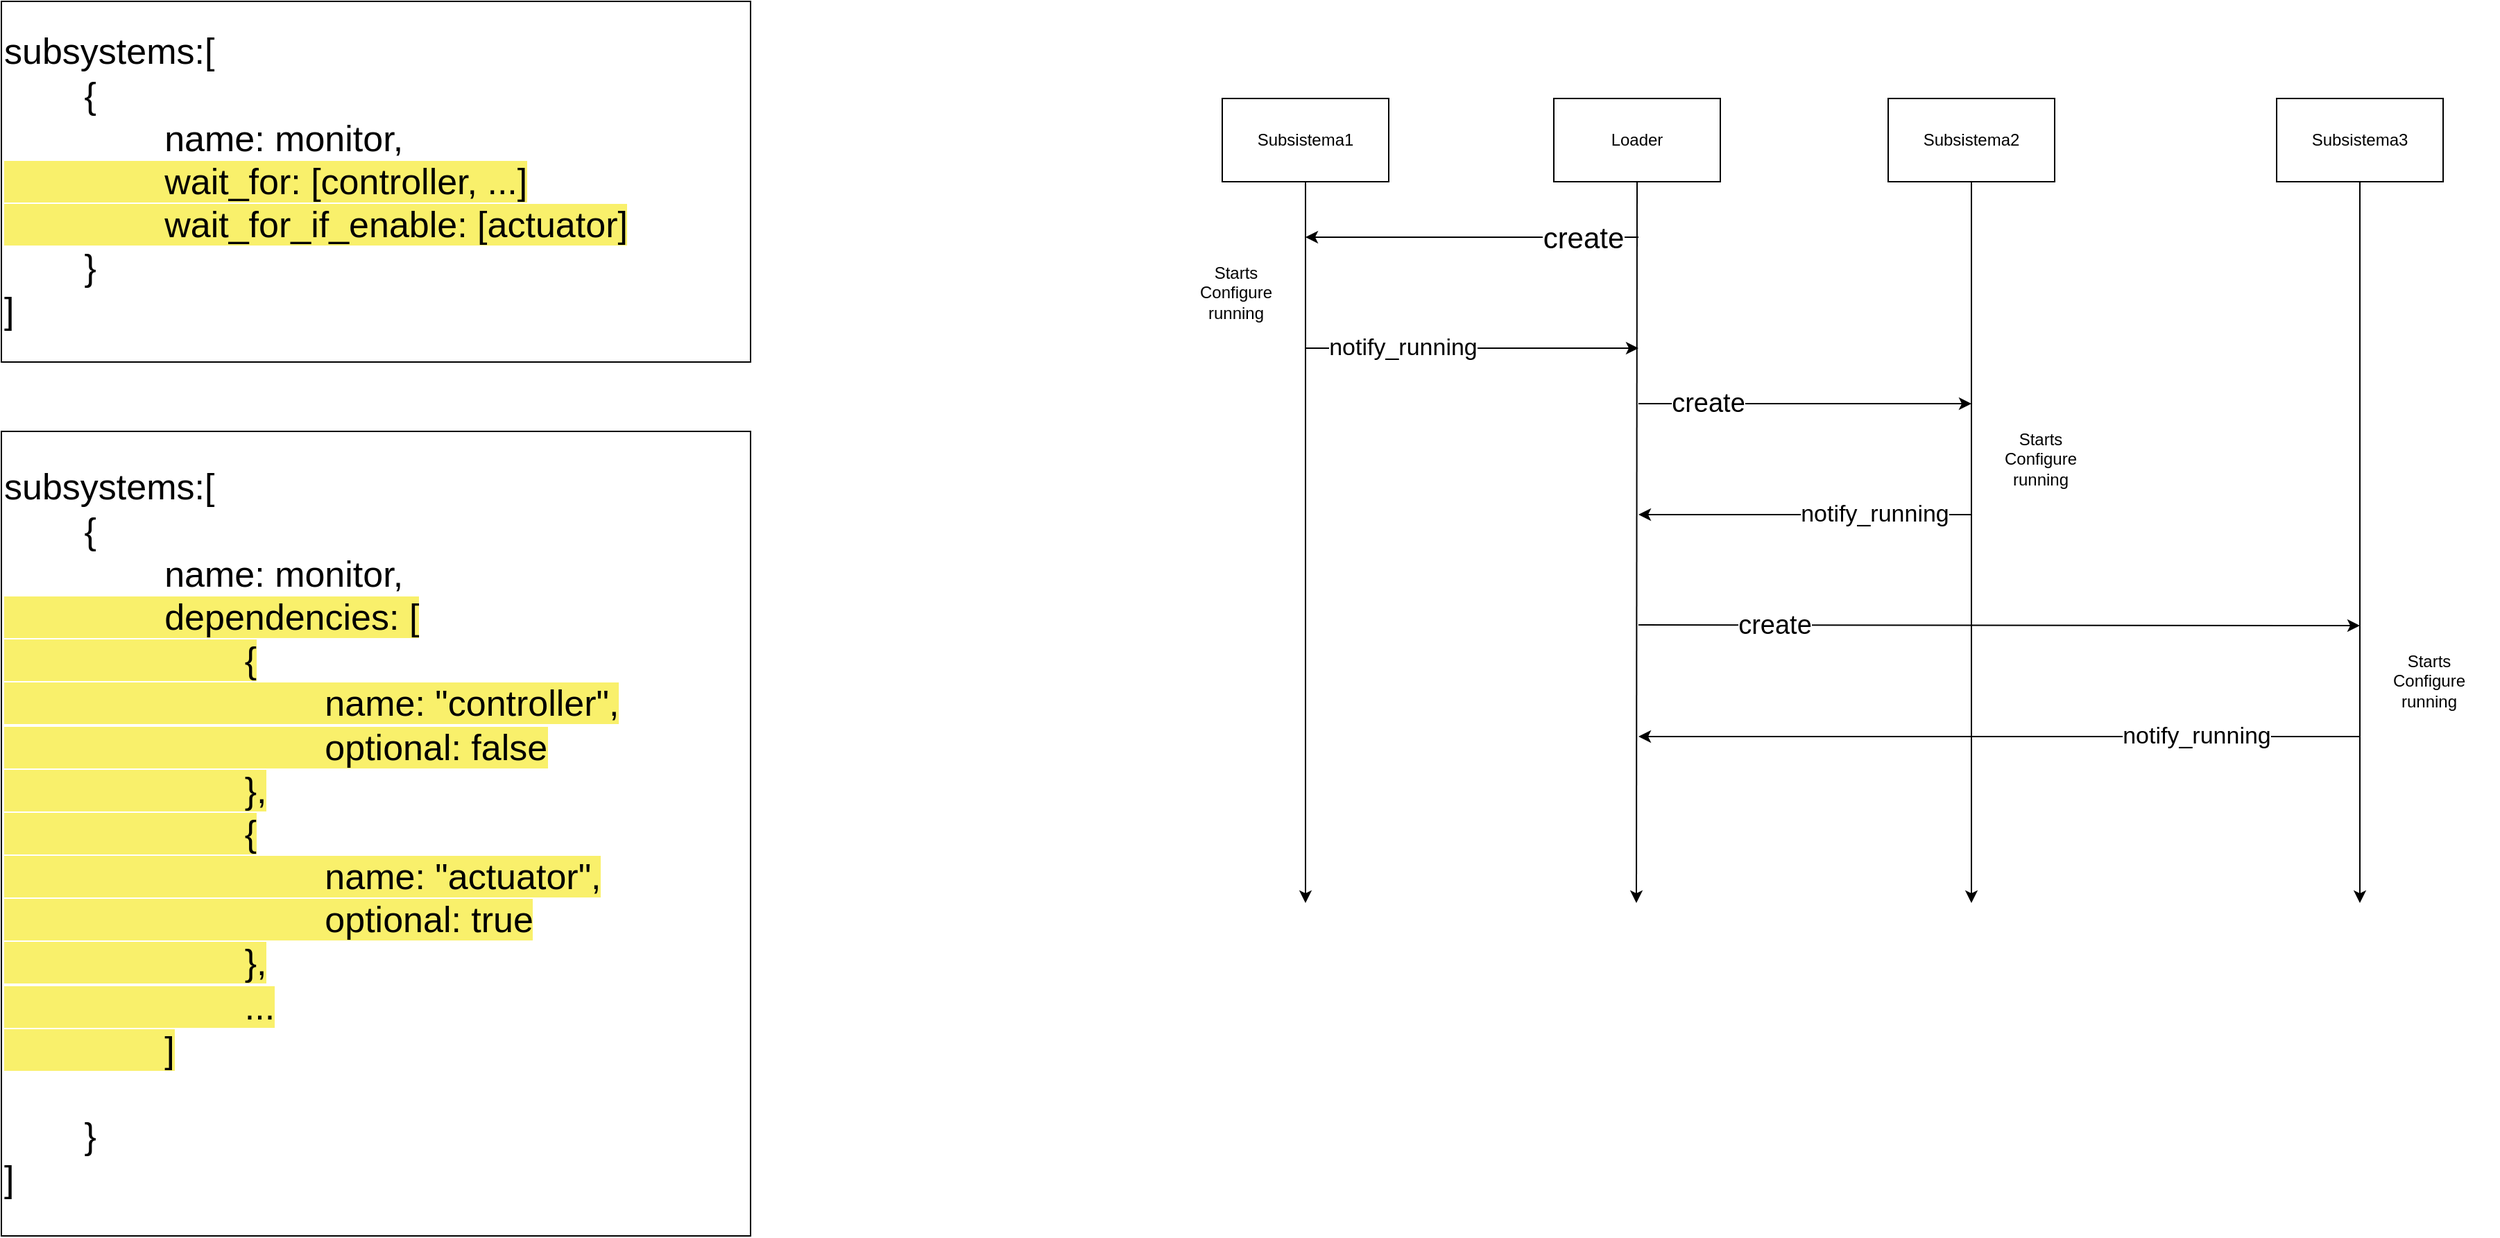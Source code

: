 <mxfile version="24.0.5" type="github">
  <diagram name="Page-1" id="_iT0_7cl5lhxkJCvYach">
    <mxGraphModel dx="1364" dy="795" grid="1" gridSize="10" guides="1" tooltips="1" connect="1" arrows="1" fold="1" page="1" pageScale="1" pageWidth="850" pageHeight="1100" math="0" shadow="0">
      <root>
        <mxCell id="0" />
        <mxCell id="1" parent="0" />
        <mxCell id="0AkoT4ty6DsvOrEqRaba-7" style="edgeStyle=orthogonalEdgeStyle;rounded=0;orthogonalLoop=1;jettySize=auto;html=1;exitX=0.5;exitY=1;exitDx=0;exitDy=0;" edge="1" parent="1" source="0AkoT4ty6DsvOrEqRaba-1">
          <mxGeometry relative="1" as="geometry">
            <mxPoint x="1198.5" y="760" as="targetPoint" />
            <mxPoint x="1198.5" y="250" as="sourcePoint" />
          </mxGeometry>
        </mxCell>
        <mxCell id="0AkoT4ty6DsvOrEqRaba-1" value="Loader" style="rounded=0;whiteSpace=wrap;html=1;" vertex="1" parent="1">
          <mxGeometry x="1139" y="180" width="120" height="60" as="geometry" />
        </mxCell>
        <mxCell id="0AkoT4ty6DsvOrEqRaba-2" value="&lt;div style=&quot;font-size: 26px;&quot; align=&quot;left&quot;&gt;&lt;font style=&quot;font-size: 26px;&quot;&gt;subsystems:[&lt;/font&gt;&lt;/div&gt;&lt;div style=&quot;font-size: 26px;&quot; align=&quot;left&quot;&gt;&lt;font style=&quot;font-size: 26px;&quot;&gt;&lt;span style=&quot;white-space: pre;&quot;&gt;&#x9;&lt;/span&gt;{&lt;/font&gt;&lt;/div&gt;&lt;div style=&quot;font-size: 26px;&quot; align=&quot;left&quot;&gt;&lt;font style=&quot;font-size: 26px;&quot;&gt;&lt;span style=&quot;white-space: pre;&quot;&gt;&#x9;&lt;/span&gt;&lt;span style=&quot;white-space: pre;&quot;&gt;&#x9;&lt;/span&gt;name: monitor,&lt;/font&gt;&lt;/div&gt;&lt;div style=&quot;font-size: 26px;&quot; align=&quot;left&quot;&gt;&lt;font style=&quot;font-size: 26px; background-color: rgb(249, 240, 107);&quot;&gt;&lt;span style=&quot;white-space: pre;&quot;&gt;&#x9;&lt;/span&gt;&lt;span style=&quot;white-space: pre;&quot;&gt;&#x9;&lt;/span&gt;wait_for: [controller, ...]&lt;/font&gt;&lt;/div&gt;&lt;div style=&quot;font-size: 26px;&quot; align=&quot;left&quot;&gt;&lt;font style=&quot;font-size: 26px; background-color: rgb(249, 240, 107);&quot;&gt;&lt;span style=&quot;white-space: pre;&quot;&gt;&#x9;&lt;/span&gt;&lt;span style=&quot;white-space: pre;&quot;&gt;&#x9;&lt;/span&gt;wait_for_if_enable: [actuator]&lt;br&gt;&lt;/font&gt;&lt;/div&gt;&lt;div style=&quot;font-size: 26px;&quot; align=&quot;left&quot;&gt;&lt;font style=&quot;font-size: 26px;&quot;&gt;&lt;span style=&quot;white-space: pre;&quot;&gt;&#x9;&lt;/span&gt;}&lt;br&gt;&lt;/font&gt;&lt;/div&gt;&lt;div style=&quot;font-size: 26px;&quot; align=&quot;left&quot;&gt;&lt;font style=&quot;font-size: 26px;&quot;&gt;]&lt;/font&gt;&lt;/div&gt;" style="rounded=0;whiteSpace=wrap;html=1;align=left;" vertex="1" parent="1">
          <mxGeometry x="20" y="110" width="540" height="260" as="geometry" />
        </mxCell>
        <mxCell id="0AkoT4ty6DsvOrEqRaba-3" value="&lt;div style=&quot;font-size: 26px;&quot; align=&quot;left&quot;&gt;&lt;font style=&quot;font-size: 26px;&quot;&gt;subsystems:[&lt;/font&gt;&lt;/div&gt;&lt;div style=&quot;font-size: 26px;&quot; align=&quot;left&quot;&gt;&lt;font style=&quot;font-size: 26px;&quot;&gt;&lt;span style=&quot;white-space: pre;&quot;&gt;&#x9;&lt;/span&gt;{&lt;/font&gt;&lt;/div&gt;&lt;div style=&quot;font-size: 26px;&quot; align=&quot;left&quot;&gt;&lt;font style=&quot;font-size: 26px;&quot;&gt;&lt;span style=&quot;white-space: pre;&quot;&gt;&#x9;&lt;/span&gt;&lt;span style=&quot;white-space: pre;&quot;&gt;&#x9;&lt;/span&gt;name: monitor,&lt;/font&gt;&lt;/div&gt;&lt;div style=&quot;font-size: 26px;&quot; align=&quot;left&quot;&gt;&lt;font style=&quot;font-size: 26px; background-color: rgb(249, 240, 107);&quot;&gt;&lt;span style=&quot;white-space: pre;&quot;&gt;&#x9;&lt;/span&gt;&lt;span style=&quot;white-space: pre;&quot;&gt;&#x9;dependencies&lt;/span&gt;: [&lt;/font&gt;&lt;/div&gt;&lt;div style=&quot;font-size: 26px;&quot; align=&quot;left&quot;&gt;&lt;font style=&quot;font-size: 26px; background-color: rgb(249, 240, 107);&quot;&gt;&lt;span style=&quot;white-space: pre;&quot;&gt;&#x9;&lt;/span&gt;&lt;span style=&quot;white-space: pre;&quot;&gt;&#x9;&lt;span style=&quot;white-space: pre;&quot;&gt;&#x9;&lt;/span&gt;{&lt;/span&gt;&lt;/font&gt;&lt;/div&gt;&lt;div style=&quot;font-size: 26px;&quot; align=&quot;left&quot;&gt;&lt;font style=&quot;font-size: 26px; background-color: rgb(249, 240, 107);&quot;&gt;&lt;span style=&quot;white-space: pre;&quot;&gt;&lt;span style=&quot;white-space: pre;&quot;&gt;&#x9;&lt;/span&gt;&lt;span style=&quot;white-space: pre;&quot;&gt;&#x9;&lt;/span&gt;&lt;span style=&quot;white-space: pre;&quot;&gt;&#x9;&lt;/span&gt;&lt;span style=&quot;white-space: pre;&quot;&gt;&#x9;&lt;/span&gt;name: &quot;controller&quot;,&lt;/span&gt;&lt;/font&gt;&lt;/div&gt;&lt;div style=&quot;font-size: 26px;&quot; align=&quot;left&quot;&gt;&lt;font style=&quot;font-size: 26px; background-color: rgb(249, 240, 107);&quot;&gt;&lt;span style=&quot;white-space: pre;&quot;&gt;&lt;span style=&quot;white-space: pre;&quot;&gt;&#x9;&lt;/span&gt;&lt;span style=&quot;white-space: pre;&quot;&gt;&#x9;&lt;/span&gt;&lt;span style=&quot;white-space: pre;&quot;&gt;&#x9;&lt;/span&gt;&lt;span style=&quot;white-space: pre;&quot;&gt;&#x9;&lt;/span&gt;optional: false&lt;br&gt;&lt;/span&gt;&lt;/font&gt;&lt;/div&gt;&lt;div style=&quot;font-size: 26px;&quot; align=&quot;left&quot;&gt;&lt;font style=&quot;font-size: 26px; background-color: rgb(249, 240, 107);&quot;&gt;&lt;span style=&quot;white-space: pre;&quot;&gt;&lt;span style=&quot;white-space: pre;&quot;&gt;&#x9;&lt;/span&gt;&lt;span style=&quot;white-space: pre;&quot;&gt;&#x9;&lt;/span&gt;&lt;span style=&quot;white-space: pre;&quot;&gt;&#x9;&lt;/span&gt;},&lt;/span&gt;&lt;/font&gt;&lt;/div&gt;&lt;div style=&quot;font-size: 26px;&quot; align=&quot;left&quot;&gt;&lt;font style=&quot;font-size: 26px; background-color: rgb(249, 240, 107);&quot;&gt;&lt;span style=&quot;white-space: pre;&quot;&gt;&lt;span style=&quot;white-space: pre;&quot;&gt;&#x9;&lt;/span&gt;&lt;span style=&quot;white-space: pre;&quot;&gt;&#x9;&lt;/span&gt;&lt;span style=&quot;white-space: pre;&quot;&gt;&#x9;&lt;/span&gt;{&lt;/span&gt;&lt;/font&gt;&lt;/div&gt;&lt;div style=&quot;font-size: 26px;&quot; align=&quot;left&quot;&gt;&lt;font style=&quot;font-size: 26px; background-color: rgb(249, 240, 107);&quot;&gt;&lt;span style=&quot;white-space: pre;&quot;&gt;&lt;/span&gt;&lt;/font&gt;&lt;div style=&quot;font-size: 26px;&quot; align=&quot;left&quot;&gt;&lt;font style=&quot;font-size: 26px; background-color: rgb(249, 240, 107);&quot;&gt;&lt;span style=&quot;white-space: pre;&quot;&gt;&lt;span style=&quot;white-space: pre;&quot;&gt;&#x9;&lt;/span&gt;&lt;span style=&quot;white-space: pre;&quot;&gt;&#x9;&lt;/span&gt;&lt;span style=&quot;white-space: pre;&quot;&gt;&#x9;&lt;/span&gt;&lt;span style=&quot;white-space: pre;&quot;&gt;&#x9;&lt;/span&gt;name: &quot;actuator&quot;,&lt;/span&gt;&lt;/font&gt;&lt;/div&gt;&lt;div style=&quot;font-size: 26px;&quot; align=&quot;left&quot;&gt;&lt;font style=&quot;font-size: 26px; background-color: rgb(249, 240, 107);&quot;&gt;&lt;span style=&quot;white-space: pre;&quot;&gt;&lt;span style=&quot;white-space: pre;&quot;&gt;&#x9;&lt;/span&gt;&lt;span style=&quot;white-space: pre;&quot;&gt;&#x9;&lt;/span&gt;&lt;span style=&quot;white-space: pre;&quot;&gt;&#x9;&lt;/span&gt;&lt;span style=&quot;white-space: pre;&quot;&gt;&#x9;&lt;/span&gt;optional: true&lt;br&gt;&lt;/span&gt;&lt;/font&gt;&lt;/div&gt;&lt;/div&gt;&lt;div style=&quot;font-size: 26px;&quot; align=&quot;left&quot;&gt;&lt;font style=&quot;font-size: 26px; background-color: rgb(249, 240, 107);&quot;&gt;&lt;span style=&quot;white-space: pre;&quot;&gt;&lt;span style=&quot;white-space: pre;&quot;&gt;&#x9;&lt;/span&gt;&lt;span style=&quot;white-space: pre;&quot;&gt;&#x9;&lt;/span&gt;&lt;span style=&quot;white-space: pre;&quot;&gt;&#x9;&lt;/span&gt;},&lt;/span&gt;&lt;/font&gt;&lt;/div&gt;&lt;div style=&quot;font-size: 26px;&quot; align=&quot;left&quot;&gt;&lt;font style=&quot;font-size: 26px; background-color: rgb(249, 240, 107);&quot;&gt;&lt;span style=&quot;white-space: pre;&quot;&gt;&lt;span style=&quot;white-space: pre;&quot;&gt;&#x9;&lt;/span&gt;&lt;span style=&quot;white-space: pre;&quot;&gt;&#x9;&lt;/span&gt;&lt;span style=&quot;white-space: pre;&quot;&gt;&#x9;.&lt;/span&gt;..&lt;br&gt;&lt;/span&gt;&lt;/font&gt;&lt;/div&gt;&lt;div style=&quot;font-size: 26px;&quot; align=&quot;left&quot;&gt;&lt;font style=&quot;font-size: 26px; background-color: rgb(249, 240, 107);&quot;&gt;&lt;span style=&quot;white-space: pre;&quot;&gt;&#x9;&lt;/span&gt;&lt;span style=&quot;white-space: pre;&quot;&gt;&#x9;&lt;/span&gt;]&lt;/font&gt;&lt;/div&gt;&lt;div style=&quot;font-size: 26px;&quot; align=&quot;left&quot;&gt;&lt;font style=&quot;font-size: 26px;&quot;&gt;&lt;br&gt;&lt;/font&gt;&lt;/div&gt;&lt;div style=&quot;font-size: 26px;&quot; align=&quot;left&quot;&gt;&lt;font style=&quot;font-size: 26px;&quot;&gt;&lt;span style=&quot;white-space: pre;&quot;&gt;&#x9;&lt;/span&gt;}&lt;br&gt;&lt;/font&gt;&lt;/div&gt;&lt;div style=&quot;font-size: 26px;&quot; align=&quot;left&quot;&gt;&lt;font style=&quot;font-size: 26px;&quot;&gt;]&lt;/font&gt;&lt;/div&gt;" style="rounded=0;whiteSpace=wrap;html=1;align=left;" vertex="1" parent="1">
          <mxGeometry x="20" y="420" width="540" height="580" as="geometry" />
        </mxCell>
        <mxCell id="0AkoT4ty6DsvOrEqRaba-8" style="edgeStyle=orthogonalEdgeStyle;rounded=0;orthogonalLoop=1;jettySize=auto;html=1;" edge="1" parent="1" source="0AkoT4ty6DsvOrEqRaba-4">
          <mxGeometry relative="1" as="geometry">
            <mxPoint x="960" y="760" as="targetPoint" />
          </mxGeometry>
        </mxCell>
        <mxCell id="0AkoT4ty6DsvOrEqRaba-4" value="Subsistema1" style="rounded=0;whiteSpace=wrap;html=1;" vertex="1" parent="1">
          <mxGeometry x="900" y="180" width="120" height="60" as="geometry" />
        </mxCell>
        <mxCell id="0AkoT4ty6DsvOrEqRaba-15" style="edgeStyle=orthogonalEdgeStyle;rounded=0;orthogonalLoop=1;jettySize=auto;html=1;" edge="1" parent="1" source="0AkoT4ty6DsvOrEqRaba-5">
          <mxGeometry relative="1" as="geometry">
            <mxPoint x="1440" y="760" as="targetPoint" />
          </mxGeometry>
        </mxCell>
        <mxCell id="0AkoT4ty6DsvOrEqRaba-5" value="Subsistema2" style="rounded=0;whiteSpace=wrap;html=1;" vertex="1" parent="1">
          <mxGeometry x="1380" y="180" width="120" height="60" as="geometry" />
        </mxCell>
        <mxCell id="0AkoT4ty6DsvOrEqRaba-9" value="" style="endArrow=classic;html=1;rounded=0;" edge="1" parent="1">
          <mxGeometry width="50" height="50" relative="1" as="geometry">
            <mxPoint x="1200" y="280" as="sourcePoint" />
            <mxPoint x="960" y="280" as="targetPoint" />
          </mxGeometry>
        </mxCell>
        <mxCell id="0AkoT4ty6DsvOrEqRaba-13" value="create" style="edgeLabel;html=1;align=center;verticalAlign=middle;resizable=0;points=[];fontSize=21;" vertex="1" connectable="0" parent="0AkoT4ty6DsvOrEqRaba-9">
          <mxGeometry x="-0.175" y="-1" relative="1" as="geometry">
            <mxPoint x="59" y="1" as="offset" />
          </mxGeometry>
        </mxCell>
        <mxCell id="0AkoT4ty6DsvOrEqRaba-10" value="&lt;div&gt;Starts&lt;/div&gt;&lt;div&gt;Configure&lt;br&gt;&lt;/div&gt;&lt;div&gt;running&lt;br&gt;&lt;/div&gt;" style="text;html=1;align=center;verticalAlign=middle;whiteSpace=wrap;rounded=0;" vertex="1" parent="1">
          <mxGeometry x="860" y="290" width="100" height="60" as="geometry" />
        </mxCell>
        <mxCell id="0AkoT4ty6DsvOrEqRaba-11" value="" style="endArrow=classic;html=1;rounded=0;" edge="1" parent="1">
          <mxGeometry width="50" height="50" relative="1" as="geometry">
            <mxPoint x="960" y="360" as="sourcePoint" />
            <mxPoint x="1200" y="360" as="targetPoint" />
          </mxGeometry>
        </mxCell>
        <mxCell id="0AkoT4ty6DsvOrEqRaba-14" value="notify_running" style="edgeLabel;html=1;align=center;verticalAlign=middle;resizable=0;points=[];fontSize=17;" vertex="1" connectable="0" parent="0AkoT4ty6DsvOrEqRaba-11">
          <mxGeometry x="-0.658" relative="1" as="geometry">
            <mxPoint x="29" as="offset" />
          </mxGeometry>
        </mxCell>
        <mxCell id="0AkoT4ty6DsvOrEqRaba-17" value="" style="endArrow=classic;html=1;rounded=0;" edge="1" parent="1">
          <mxGeometry width="50" height="50" relative="1" as="geometry">
            <mxPoint x="1200" y="400" as="sourcePoint" />
            <mxPoint x="1440" y="400" as="targetPoint" />
          </mxGeometry>
        </mxCell>
        <mxCell id="0AkoT4ty6DsvOrEqRaba-18" value="&lt;font style=&quot;font-size: 19px;&quot;&gt;create&lt;/font&gt;" style="edgeLabel;html=1;align=center;verticalAlign=middle;resizable=0;points=[];fontSize=17;" vertex="1" connectable="0" parent="0AkoT4ty6DsvOrEqRaba-17">
          <mxGeometry x="-0.658" relative="1" as="geometry">
            <mxPoint x="9" as="offset" />
          </mxGeometry>
        </mxCell>
        <mxCell id="0AkoT4ty6DsvOrEqRaba-19" value="&lt;div&gt;Starts&lt;/div&gt;&lt;div&gt;Configure&lt;br&gt;&lt;/div&gt;&lt;div&gt;running&lt;br&gt;&lt;/div&gt;" style="text;html=1;align=center;verticalAlign=middle;whiteSpace=wrap;rounded=0;" vertex="1" parent="1">
          <mxGeometry x="1440" y="410" width="100" height="60" as="geometry" />
        </mxCell>
        <mxCell id="0AkoT4ty6DsvOrEqRaba-20" value="" style="endArrow=classic;html=1;rounded=0;endFill=1;" edge="1" parent="1">
          <mxGeometry width="50" height="50" relative="1" as="geometry">
            <mxPoint x="1440" y="480" as="sourcePoint" />
            <mxPoint x="1200" y="480" as="targetPoint" />
          </mxGeometry>
        </mxCell>
        <mxCell id="0AkoT4ty6DsvOrEqRaba-21" value="notify_running" style="edgeLabel;html=1;align=center;verticalAlign=middle;resizable=0;points=[];fontSize=17;" vertex="1" connectable="0" parent="0AkoT4ty6DsvOrEqRaba-20">
          <mxGeometry x="-0.658" relative="1" as="geometry">
            <mxPoint x="-29" as="offset" />
          </mxGeometry>
        </mxCell>
        <mxCell id="0AkoT4ty6DsvOrEqRaba-22" style="edgeStyle=orthogonalEdgeStyle;rounded=0;orthogonalLoop=1;jettySize=auto;html=1;" edge="1" parent="1" source="0AkoT4ty6DsvOrEqRaba-23">
          <mxGeometry relative="1" as="geometry">
            <mxPoint x="1720" y="760" as="targetPoint" />
          </mxGeometry>
        </mxCell>
        <mxCell id="0AkoT4ty6DsvOrEqRaba-23" value="Subsistema3" style="rounded=0;whiteSpace=wrap;html=1;" vertex="1" parent="1">
          <mxGeometry x="1660" y="180" width="120" height="60" as="geometry" />
        </mxCell>
        <mxCell id="0AkoT4ty6DsvOrEqRaba-25" value="&lt;div&gt;Starts&lt;/div&gt;&lt;div&gt;Configure&lt;br&gt;&lt;/div&gt;&lt;div&gt;running&lt;br&gt;&lt;/div&gt;" style="text;html=1;align=center;verticalAlign=middle;whiteSpace=wrap;rounded=0;" vertex="1" parent="1">
          <mxGeometry x="1720" y="570" width="100" height="60" as="geometry" />
        </mxCell>
        <mxCell id="0AkoT4ty6DsvOrEqRaba-26" value="" style="endArrow=classic;html=1;rounded=0;" edge="1" parent="1">
          <mxGeometry width="50" height="50" relative="1" as="geometry">
            <mxPoint x="1200" y="559.5" as="sourcePoint" />
            <mxPoint x="1720" y="560" as="targetPoint" />
          </mxGeometry>
        </mxCell>
        <mxCell id="0AkoT4ty6DsvOrEqRaba-27" value="&lt;font style=&quot;font-size: 19px;&quot;&gt;create&lt;/font&gt;" style="edgeLabel;html=1;align=center;verticalAlign=middle;resizable=0;points=[];fontSize=17;" vertex="1" connectable="0" parent="0AkoT4ty6DsvOrEqRaba-26">
          <mxGeometry x="-0.658" relative="1" as="geometry">
            <mxPoint x="9" as="offset" />
          </mxGeometry>
        </mxCell>
        <mxCell id="0AkoT4ty6DsvOrEqRaba-28" value="" style="endArrow=classic;html=1;rounded=0;endFill=1;" edge="1" parent="1">
          <mxGeometry width="50" height="50" relative="1" as="geometry">
            <mxPoint x="1720" y="640" as="sourcePoint" />
            <mxPoint x="1200" y="640" as="targetPoint" />
          </mxGeometry>
        </mxCell>
        <mxCell id="0AkoT4ty6DsvOrEqRaba-29" value="notify_running" style="edgeLabel;html=1;align=center;verticalAlign=middle;resizable=0;points=[];fontSize=17;" vertex="1" connectable="0" parent="0AkoT4ty6DsvOrEqRaba-28">
          <mxGeometry x="-0.658" relative="1" as="geometry">
            <mxPoint x="-29" as="offset" />
          </mxGeometry>
        </mxCell>
      </root>
    </mxGraphModel>
  </diagram>
</mxfile>
